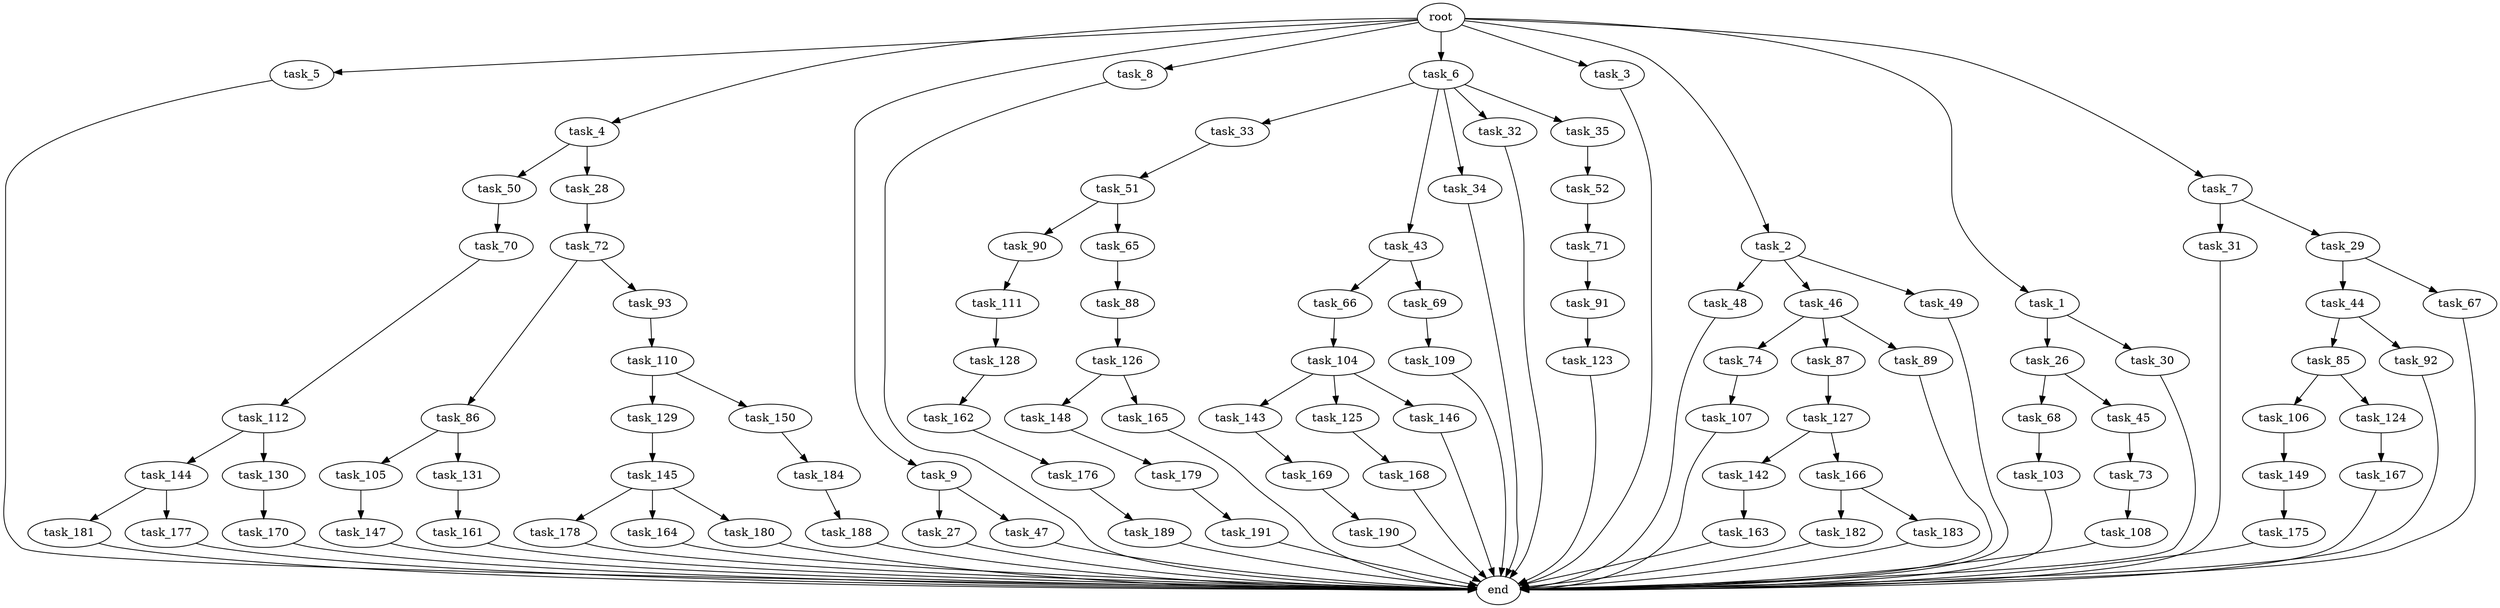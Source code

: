 digraph G {
  task_129 [size="5497558138.880000"];
  task_27 [size="6957847019.520000"];
  task_149 [size="5497558138.880000"];
  task_68 [size="8589934592.000000"];
  task_50 [size="1374389534.720000"];
  task_91 [size="773094113.280000"];
  task_182 [size="1374389534.720000"];
  task_66 [size="343597383.680000"];
  task_5 [size="10.240000"];
  task_4 [size="10.240000"];
  task_112 [size="3092376453.120000"];
  task_147 [size="343597383.680000"];
  task_90 [size="5497558138.880000"];
  task_190 [size="773094113.280000"];
  task_143 [size="1374389534.720000"];
  task_26 [size="4209067950.080000"];
  task_103 [size="5497558138.880000"];
  task_31 [size="6957847019.520000"];
  task_51 [size="343597383.680000"];
  task_28 [size="1374389534.720000"];
  task_88 [size="343597383.680000"];
  task_9 [size="10.240000"];
  task_44 [size="6957847019.520000"];
  task_33 [size="4209067950.080000"];
  task_142 [size="4209067950.080000"];
  task_183 [size="1374389534.720000"];
  task_8 [size="10.240000"];
  task_69 [size="343597383.680000"];
  task_86 [size="1374389534.720000"];
  task_167 [size="343597383.680000"];
  task_179 [size="343597383.680000"];
  task_181 [size="773094113.280000"];
  task_166 [size="4209067950.080000"];
  task_74 [size="773094113.280000"];
  task_105 [size="343597383.680000"];
  task_106 [size="3092376453.120000"];
  task_188 [size="8589934592.000000"];
  task_150 [size="5497558138.880000"];
  task_85 [size="343597383.680000"];
  task_131 [size="343597383.680000"];
  task_168 [size="2147483648.000000"];
  task_52 [size="3092376453.120000"];
  task_104 [size="8589934592.000000"];
  task_177 [size="773094113.280000"];
  task_123 [size="3092376453.120000"];
  task_43 [size="4209067950.080000"];
  task_6 [size="10.240000"];
  task_3 [size="10.240000"];
  task_111 [size="3092376453.120000"];
  task_34 [size="4209067950.080000"];
  task_125 [size="1374389534.720000"];
  end [size="0.000000"];
  task_144 [size="343597383.680000"];
  task_70 [size="3092376453.120000"];
  task_148 [size="4209067950.080000"];
  task_169 [size="3092376453.120000"];
  task_176 [size="5497558138.880000"];
  task_73 [size="2147483648.000000"];
  task_170 [size="8589934592.000000"];
  task_163 [size="4209067950.080000"];
  task_161 [size="343597383.680000"];
  task_107 [size="1374389534.720000"];
  task_165 [size="4209067950.080000"];
  task_30 [size="4209067950.080000"];
  task_48 [size="3092376453.120000"];
  task_45 [size="8589934592.000000"];
  task_46 [size="3092376453.120000"];
  task_124 [size="3092376453.120000"];
  task_32 [size="4209067950.080000"];
  task_145 [size="2147483648.000000"];
  task_162 [size="773094113.280000"];
  task_2 [size="10.240000"];
  task_1 [size="10.240000"];
  task_72 [size="3092376453.120000"];
  task_146 [size="1374389534.720000"];
  task_130 [size="343597383.680000"];
  task_29 [size="6957847019.520000"];
  task_35 [size="4209067950.080000"];
  task_71 [size="8589934592.000000"];
  task_87 [size="773094113.280000"];
  task_109 [size="5497558138.880000"];
  task_184 [size="3092376453.120000"];
  task_178 [size="2147483648.000000"];
  task_126 [size="6957847019.520000"];
  task_92 [size="343597383.680000"];
  task_49 [size="3092376453.120000"];
  task_164 [size="2147483648.000000"];
  task_65 [size="5497558138.880000"];
  task_67 [size="6957847019.520000"];
  task_7 [size="10.240000"];
  task_127 [size="6957847019.520000"];
  task_189 [size="1374389534.720000"];
  task_128 [size="1374389534.720000"];
  task_110 [size="1374389534.720000"];
  root [size="0.000000"];
  task_47 [size="6957847019.520000"];
  task_191 [size="343597383.680000"];
  task_93 [size="1374389534.720000"];
  task_89 [size="773094113.280000"];
  task_180 [size="2147483648.000000"];
  task_108 [size="343597383.680000"];
  task_175 [size="6957847019.520000"];

  task_129 -> task_145 [size="209715200.000000"];
  task_27 -> end [size="1.000000"];
  task_149 -> task_175 [size="679477248.000000"];
  task_68 -> task_103 [size="536870912.000000"];
  task_50 -> task_70 [size="301989888.000000"];
  task_91 -> task_123 [size="301989888.000000"];
  task_182 -> end [size="1.000000"];
  task_66 -> task_104 [size="838860800.000000"];
  task_5 -> end [size="1.000000"];
  task_4 -> task_28 [size="134217728.000000"];
  task_4 -> task_50 [size="134217728.000000"];
  task_112 -> task_130 [size="33554432.000000"];
  task_112 -> task_144 [size="33554432.000000"];
  task_147 -> end [size="1.000000"];
  task_90 -> task_111 [size="301989888.000000"];
  task_190 -> end [size="1.000000"];
  task_143 -> task_169 [size="301989888.000000"];
  task_26 -> task_45 [size="838860800.000000"];
  task_26 -> task_68 [size="838860800.000000"];
  task_103 -> end [size="1.000000"];
  task_31 -> end [size="1.000000"];
  task_51 -> task_65 [size="536870912.000000"];
  task_51 -> task_90 [size="536870912.000000"];
  task_28 -> task_72 [size="301989888.000000"];
  task_88 -> task_126 [size="679477248.000000"];
  task_9 -> task_47 [size="679477248.000000"];
  task_9 -> task_27 [size="679477248.000000"];
  task_44 -> task_85 [size="33554432.000000"];
  task_44 -> task_92 [size="33554432.000000"];
  task_33 -> task_51 [size="33554432.000000"];
  task_142 -> task_163 [size="411041792.000000"];
  task_183 -> end [size="1.000000"];
  task_8 -> end [size="1.000000"];
  task_69 -> task_109 [size="536870912.000000"];
  task_86 -> task_131 [size="33554432.000000"];
  task_86 -> task_105 [size="33554432.000000"];
  task_167 -> end [size="1.000000"];
  task_179 -> task_191 [size="33554432.000000"];
  task_181 -> end [size="1.000000"];
  task_166 -> task_182 [size="134217728.000000"];
  task_166 -> task_183 [size="134217728.000000"];
  task_74 -> task_107 [size="134217728.000000"];
  task_105 -> task_147 [size="33554432.000000"];
  task_106 -> task_149 [size="536870912.000000"];
  task_188 -> end [size="1.000000"];
  task_150 -> task_184 [size="301989888.000000"];
  task_85 -> task_124 [size="301989888.000000"];
  task_85 -> task_106 [size="301989888.000000"];
  task_131 -> task_161 [size="33554432.000000"];
  task_168 -> end [size="1.000000"];
  task_52 -> task_71 [size="838860800.000000"];
  task_104 -> task_146 [size="134217728.000000"];
  task_104 -> task_125 [size="134217728.000000"];
  task_104 -> task_143 [size="134217728.000000"];
  task_177 -> end [size="1.000000"];
  task_123 -> end [size="1.000000"];
  task_43 -> task_69 [size="33554432.000000"];
  task_43 -> task_66 [size="33554432.000000"];
  task_6 -> task_35 [size="411041792.000000"];
  task_6 -> task_34 [size="411041792.000000"];
  task_6 -> task_33 [size="411041792.000000"];
  task_6 -> task_32 [size="411041792.000000"];
  task_6 -> task_43 [size="411041792.000000"];
  task_3 -> end [size="1.000000"];
  task_111 -> task_128 [size="134217728.000000"];
  task_34 -> end [size="1.000000"];
  task_125 -> task_168 [size="209715200.000000"];
  task_144 -> task_177 [size="75497472.000000"];
  task_144 -> task_181 [size="75497472.000000"];
  task_70 -> task_112 [size="301989888.000000"];
  task_148 -> task_179 [size="33554432.000000"];
  task_169 -> task_190 [size="75497472.000000"];
  task_176 -> task_189 [size="134217728.000000"];
  task_73 -> task_108 [size="33554432.000000"];
  task_170 -> end [size="1.000000"];
  task_163 -> end [size="1.000000"];
  task_161 -> end [size="1.000000"];
  task_107 -> end [size="1.000000"];
  task_165 -> end [size="1.000000"];
  task_30 -> end [size="1.000000"];
  task_48 -> end [size="1.000000"];
  task_45 -> task_73 [size="209715200.000000"];
  task_46 -> task_74 [size="75497472.000000"];
  task_46 -> task_89 [size="75497472.000000"];
  task_46 -> task_87 [size="75497472.000000"];
  task_124 -> task_167 [size="33554432.000000"];
  task_32 -> end [size="1.000000"];
  task_145 -> task_178 [size="209715200.000000"];
  task_145 -> task_180 [size="209715200.000000"];
  task_145 -> task_164 [size="209715200.000000"];
  task_162 -> task_176 [size="536870912.000000"];
  task_2 -> task_49 [size="301989888.000000"];
  task_2 -> task_46 [size="301989888.000000"];
  task_2 -> task_48 [size="301989888.000000"];
  task_1 -> task_30 [size="411041792.000000"];
  task_1 -> task_26 [size="411041792.000000"];
  task_72 -> task_93 [size="134217728.000000"];
  task_72 -> task_86 [size="134217728.000000"];
  task_146 -> end [size="1.000000"];
  task_130 -> task_170 [size="838860800.000000"];
  task_29 -> task_44 [size="679477248.000000"];
  task_29 -> task_67 [size="679477248.000000"];
  task_35 -> task_52 [size="301989888.000000"];
  task_71 -> task_91 [size="75497472.000000"];
  task_87 -> task_127 [size="679477248.000000"];
  task_109 -> end [size="1.000000"];
  task_184 -> task_188 [size="838860800.000000"];
  task_178 -> end [size="1.000000"];
  task_126 -> task_148 [size="411041792.000000"];
  task_126 -> task_165 [size="411041792.000000"];
  task_92 -> end [size="1.000000"];
  task_49 -> end [size="1.000000"];
  task_164 -> end [size="1.000000"];
  task_65 -> task_88 [size="33554432.000000"];
  task_67 -> end [size="1.000000"];
  task_7 -> task_31 [size="679477248.000000"];
  task_7 -> task_29 [size="679477248.000000"];
  task_127 -> task_142 [size="411041792.000000"];
  task_127 -> task_166 [size="411041792.000000"];
  task_189 -> end [size="1.000000"];
  task_128 -> task_162 [size="75497472.000000"];
  task_110 -> task_129 [size="536870912.000000"];
  task_110 -> task_150 [size="536870912.000000"];
  root -> task_8 [size="1.000000"];
  root -> task_2 [size="1.000000"];
  root -> task_5 [size="1.000000"];
  root -> task_4 [size="1.000000"];
  root -> task_9 [size="1.000000"];
  root -> task_1 [size="1.000000"];
  root -> task_7 [size="1.000000"];
  root -> task_6 [size="1.000000"];
  root -> task_3 [size="1.000000"];
  task_47 -> end [size="1.000000"];
  task_191 -> end [size="1.000000"];
  task_93 -> task_110 [size="134217728.000000"];
  task_89 -> end [size="1.000000"];
  task_180 -> end [size="1.000000"];
  task_108 -> end [size="1.000000"];
  task_175 -> end [size="1.000000"];
}
